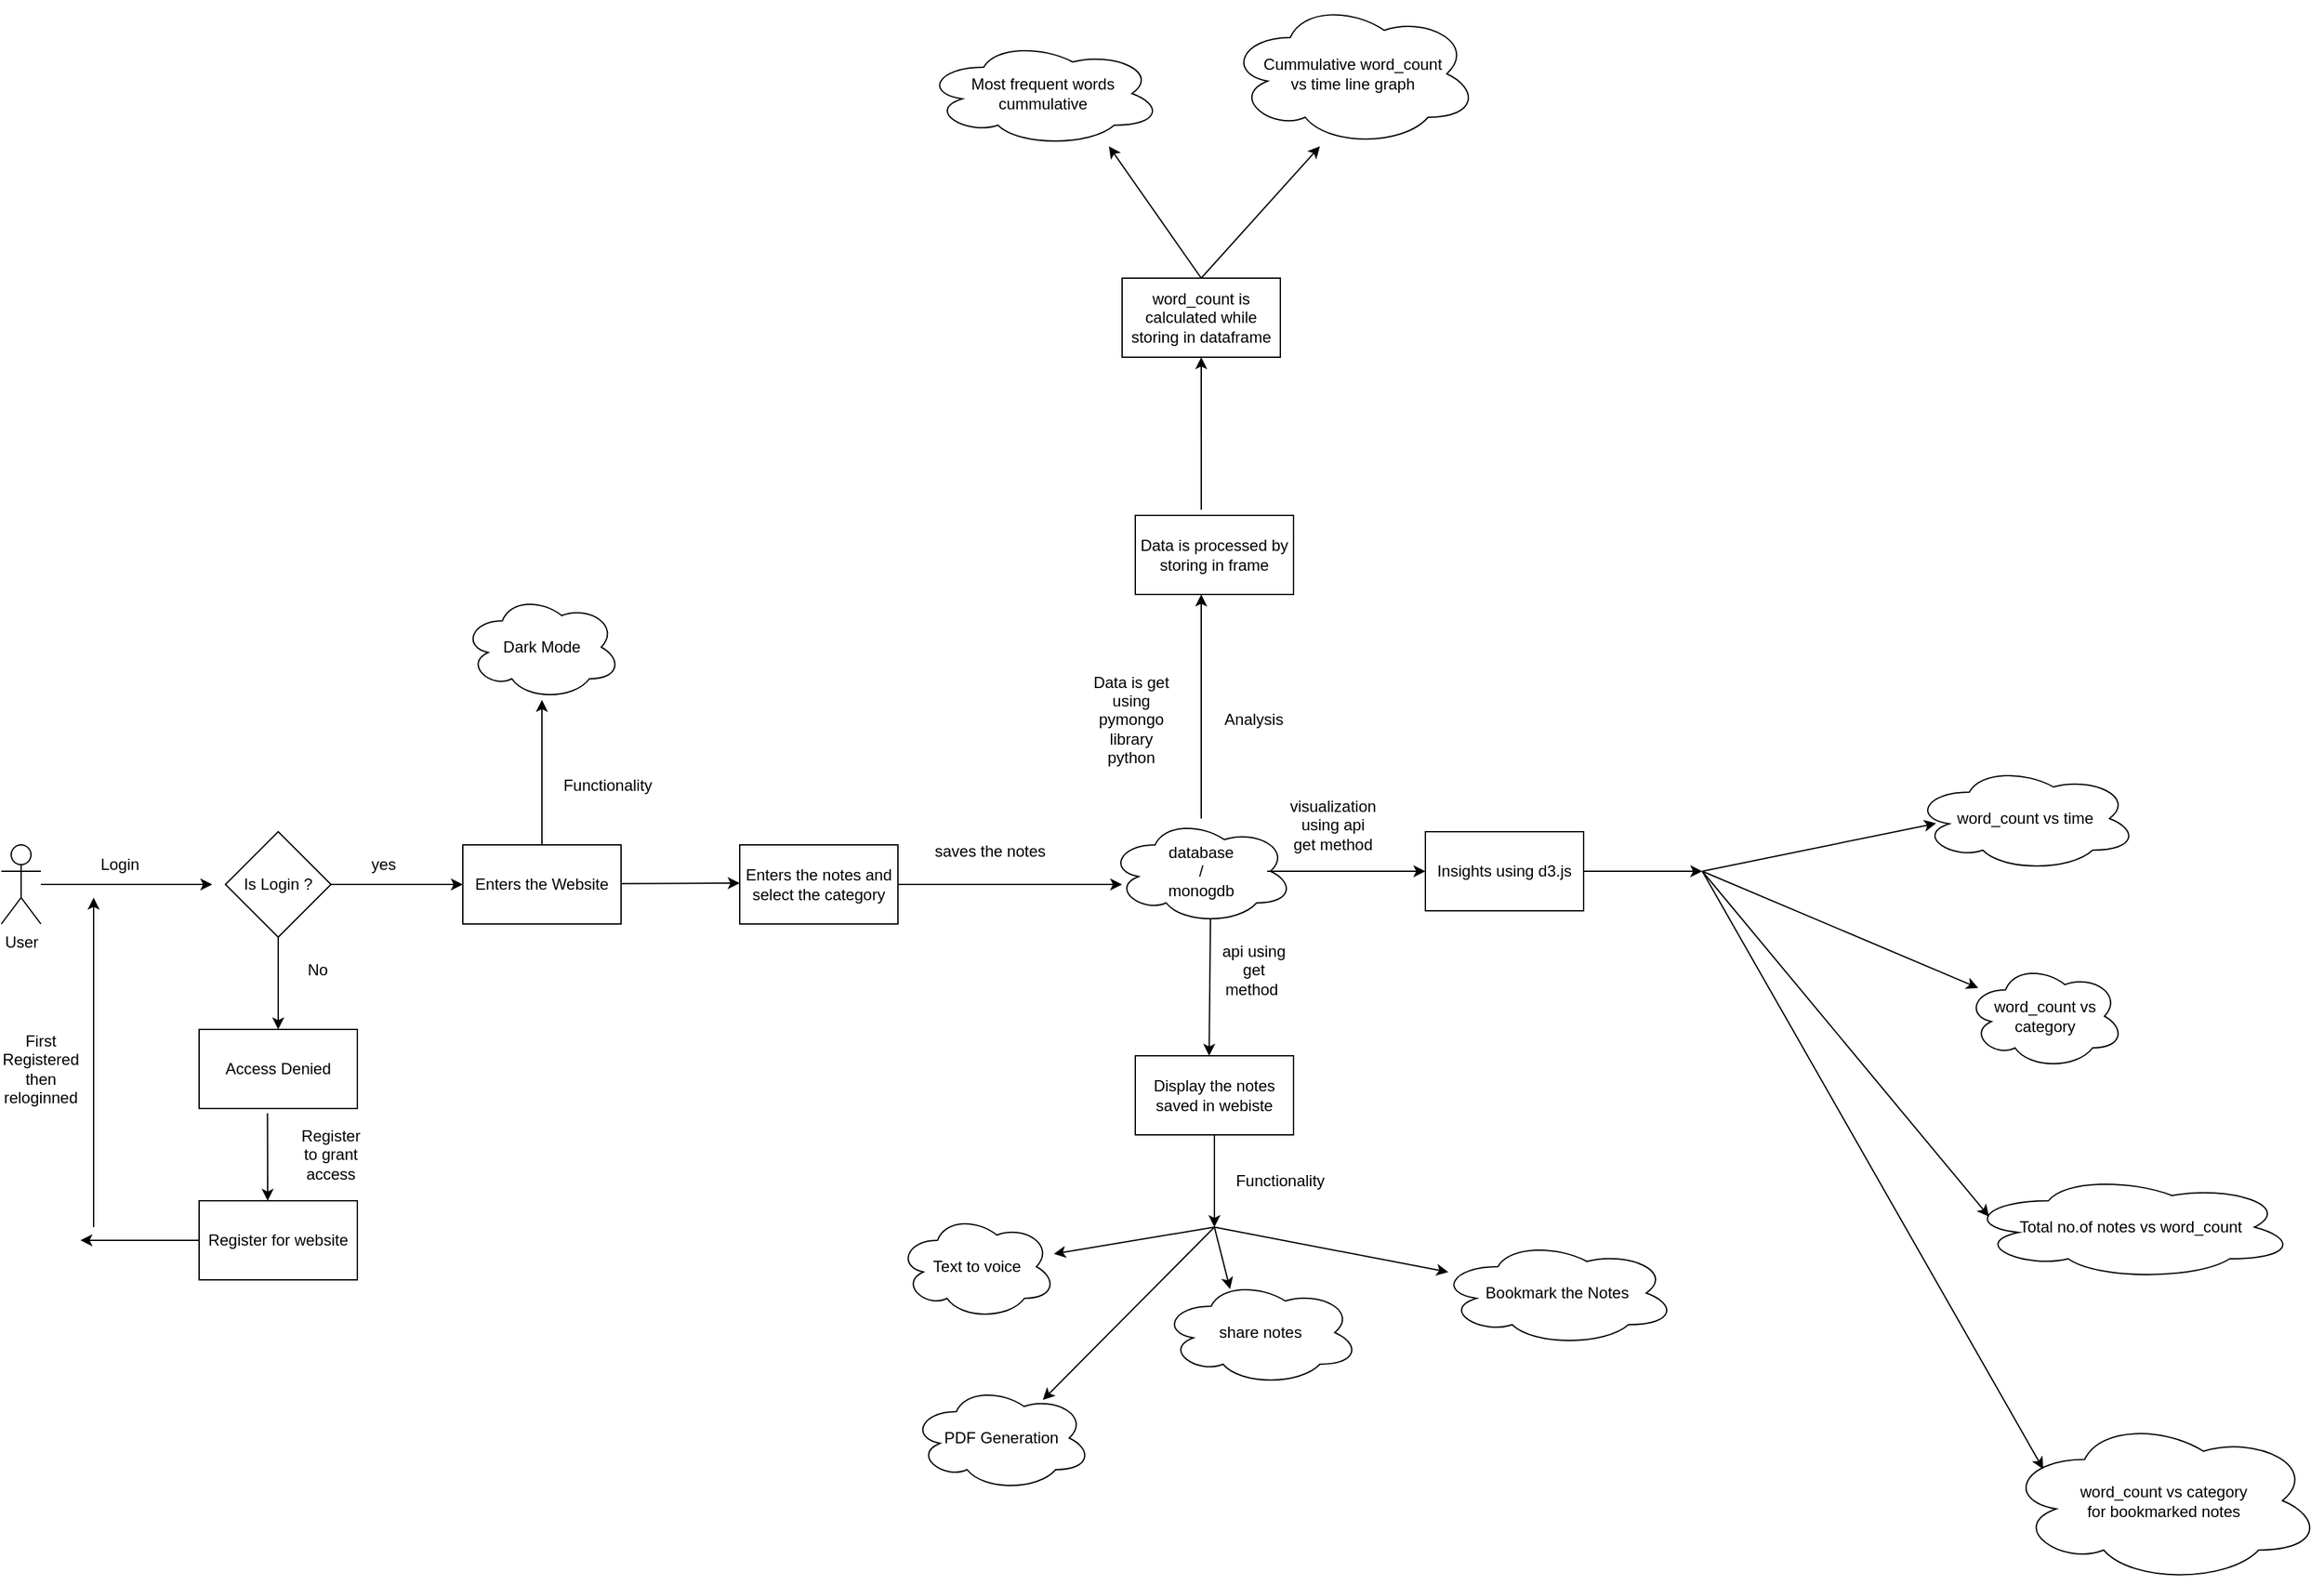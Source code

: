 <mxfile version="21.3.2" type="google">
  <diagram name="Page-1" id="Dq1k-WiQuy0SBT6IybBW">
    <mxGraphModel grid="1" page="1" gridSize="10" guides="1" tooltips="1" connect="1" arrows="1" fold="1" pageScale="1" pageWidth="827" pageHeight="1169" math="0" shadow="0">
      <root>
        <mxCell id="0" />
        <mxCell id="1" parent="0" />
        <mxCell id="IZmhrJRixiV3zB8QrjNS-1" value="User&lt;br&gt;" style="shape=umlActor;verticalLabelPosition=bottom;verticalAlign=top;html=1;outlineConnect=0;" vertex="1" parent="1">
          <mxGeometry x="120" y="110" width="30" height="60" as="geometry" />
        </mxCell>
        <mxCell id="IZmhrJRixiV3zB8QrjNS-4" value="" style="endArrow=classic;html=1;rounded=0;" edge="1" parent="1" source="IZmhrJRixiV3zB8QrjNS-1">
          <mxGeometry width="50" height="50" relative="1" as="geometry">
            <mxPoint x="380" y="200" as="sourcePoint" />
            <mxPoint x="280" y="140" as="targetPoint" />
          </mxGeometry>
        </mxCell>
        <mxCell id="IZmhrJRixiV3zB8QrjNS-5" value="Login" style="text;html=1;strokeColor=none;fillColor=none;align=center;verticalAlign=middle;whiteSpace=wrap;rounded=0;" vertex="1" parent="1">
          <mxGeometry x="180" y="110" width="60" height="30" as="geometry" />
        </mxCell>
        <mxCell id="IZmhrJRixiV3zB8QrjNS-6" value="Is Login ?" style="rhombus;whiteSpace=wrap;html=1;" vertex="1" parent="1">
          <mxGeometry x="290" y="100" width="80" height="80" as="geometry" />
        </mxCell>
        <mxCell id="IZmhrJRixiV3zB8QrjNS-7" value="" style="endArrow=classic;html=1;rounded=0;exitX=0.5;exitY=1;exitDx=0;exitDy=0;" edge="1" parent="1" source="IZmhrJRixiV3zB8QrjNS-6">
          <mxGeometry width="50" height="50" relative="1" as="geometry">
            <mxPoint x="450" y="90" as="sourcePoint" />
            <mxPoint x="330" y="250" as="targetPoint" />
          </mxGeometry>
        </mxCell>
        <mxCell id="IZmhrJRixiV3zB8QrjNS-8" value="" style="endArrow=classic;html=1;rounded=0;exitX=1;exitY=0.5;exitDx=0;exitDy=0;" edge="1" parent="1" source="IZmhrJRixiV3zB8QrjNS-6">
          <mxGeometry width="50" height="50" relative="1" as="geometry">
            <mxPoint x="380" y="200" as="sourcePoint" />
            <mxPoint x="470" y="140" as="targetPoint" />
          </mxGeometry>
        </mxCell>
        <mxCell id="IZmhrJRixiV3zB8QrjNS-10" value="Enters the Website" style="rounded=0;whiteSpace=wrap;html=1;" vertex="1" parent="1">
          <mxGeometry x="470" y="110" width="120" height="60" as="geometry" />
        </mxCell>
        <mxCell id="IZmhrJRixiV3zB8QrjNS-11" value="yes" style="text;html=1;strokeColor=none;fillColor=none;align=center;verticalAlign=middle;whiteSpace=wrap;rounded=0;" vertex="1" parent="1">
          <mxGeometry x="380" y="110" width="60" height="30" as="geometry" />
        </mxCell>
        <mxCell id="IZmhrJRixiV3zB8QrjNS-13" value="No" style="text;html=1;strokeColor=none;fillColor=none;align=center;verticalAlign=middle;whiteSpace=wrap;rounded=0;" vertex="1" parent="1">
          <mxGeometry x="330" y="190" width="60" height="30" as="geometry" />
        </mxCell>
        <mxCell id="IZmhrJRixiV3zB8QrjNS-15" value="Access Denied" style="rounded=0;whiteSpace=wrap;html=1;" vertex="1" parent="1">
          <mxGeometry x="270" y="250" width="120" height="60" as="geometry" />
        </mxCell>
        <mxCell id="IZmhrJRixiV3zB8QrjNS-17" value="" style="endArrow=classic;html=1;rounded=0;exitX=0.432;exitY=1.06;exitDx=0;exitDy=0;exitPerimeter=0;" edge="1" parent="1" source="IZmhrJRixiV3zB8QrjNS-15">
          <mxGeometry width="50" height="50" relative="1" as="geometry">
            <mxPoint x="320" y="350" as="sourcePoint" />
            <mxPoint x="322" y="380" as="targetPoint" />
          </mxGeometry>
        </mxCell>
        <mxCell id="IZmhrJRixiV3zB8QrjNS-19" value="Register for website" style="rounded=0;whiteSpace=wrap;html=1;" vertex="1" parent="1">
          <mxGeometry x="270" y="380" width="120" height="60" as="geometry" />
        </mxCell>
        <mxCell id="IZmhrJRixiV3zB8QrjNS-20" value="" style="endArrow=classic;html=1;rounded=0;" edge="1" parent="1">
          <mxGeometry width="50" height="50" relative="1" as="geometry">
            <mxPoint x="270" y="410" as="sourcePoint" />
            <mxPoint x="180" y="410" as="targetPoint" />
          </mxGeometry>
        </mxCell>
        <mxCell id="IZmhrJRixiV3zB8QrjNS-21" value="" style="endArrow=classic;html=1;rounded=0;" edge="1" parent="1">
          <mxGeometry width="50" height="50" relative="1" as="geometry">
            <mxPoint x="190" y="400" as="sourcePoint" />
            <mxPoint x="190" y="150" as="targetPoint" />
          </mxGeometry>
        </mxCell>
        <mxCell id="IZmhrJRixiV3zB8QrjNS-22" value="First Registered then reloginned" style="text;html=1;strokeColor=none;fillColor=none;align=center;verticalAlign=middle;whiteSpace=wrap;rounded=0;" vertex="1" parent="1">
          <mxGeometry x="120" y="265" width="60" height="30" as="geometry" />
        </mxCell>
        <mxCell id="IZmhrJRixiV3zB8QrjNS-23" value="Register to grant access" style="text;html=1;strokeColor=none;fillColor=none;align=center;verticalAlign=middle;whiteSpace=wrap;rounded=0;" vertex="1" parent="1">
          <mxGeometry x="340" y="330" width="60" height="30" as="geometry" />
        </mxCell>
        <mxCell id="IZmhrJRixiV3zB8QrjNS-24" value="" style="endArrow=classic;html=1;rounded=0;" edge="1" parent="1">
          <mxGeometry width="50" height="50" relative="1" as="geometry">
            <mxPoint x="590" y="139.33" as="sourcePoint" />
            <mxPoint x="680" y="139" as="targetPoint" />
          </mxGeometry>
        </mxCell>
        <mxCell id="IZmhrJRixiV3zB8QrjNS-25" value="Enters the notes and select the category" style="rounded=0;whiteSpace=wrap;html=1;" vertex="1" parent="1">
          <mxGeometry x="680" y="110" width="120" height="60" as="geometry" />
        </mxCell>
        <mxCell id="IZmhrJRixiV3zB8QrjNS-26" value="" style="endArrow=classic;html=1;rounded=0;exitX=1;exitY=0.5;exitDx=0;exitDy=0;" edge="1" parent="1" source="IZmhrJRixiV3zB8QrjNS-25">
          <mxGeometry width="50" height="50" relative="1" as="geometry">
            <mxPoint x="810" y="140" as="sourcePoint" />
            <mxPoint x="970" y="140" as="targetPoint" />
          </mxGeometry>
        </mxCell>
        <mxCell id="IZmhrJRixiV3zB8QrjNS-27" value="saves the notes" style="text;html=1;strokeColor=none;fillColor=none;align=center;verticalAlign=middle;whiteSpace=wrap;rounded=0;" vertex="1" parent="1">
          <mxGeometry x="820" y="90" width="100" height="50" as="geometry" />
        </mxCell>
        <mxCell id="IZmhrJRixiV3zB8QrjNS-28" value="database&lt;br&gt;/&lt;br&gt;monogdb" style="ellipse;shape=cloud;whiteSpace=wrap;html=1;" vertex="1" parent="1">
          <mxGeometry x="960" y="90" width="140" height="80" as="geometry" />
        </mxCell>
        <mxCell id="IZmhrJRixiV3zB8QrjNS-29" value="" style="endArrow=classic;html=1;rounded=0;exitX=0.55;exitY=0.95;exitDx=0;exitDy=0;exitPerimeter=0;" edge="1" parent="1" source="IZmhrJRixiV3zB8QrjNS-28">
          <mxGeometry width="50" height="50" relative="1" as="geometry">
            <mxPoint x="660" y="240" as="sourcePoint" />
            <mxPoint x="1036" y="270" as="targetPoint" />
          </mxGeometry>
        </mxCell>
        <mxCell id="IZmhrJRixiV3zB8QrjNS-30" value="api using get method&amp;nbsp;" style="text;html=1;strokeColor=none;fillColor=none;align=center;verticalAlign=middle;whiteSpace=wrap;rounded=0;" vertex="1" parent="1">
          <mxGeometry x="1040" y="190" width="60" height="30" as="geometry" />
        </mxCell>
        <mxCell id="IZmhrJRixiV3zB8QrjNS-31" value="Display the notes saved in webiste" style="rounded=0;whiteSpace=wrap;html=1;" vertex="1" parent="1">
          <mxGeometry x="980" y="270" width="120" height="60" as="geometry" />
        </mxCell>
        <mxCell id="IZmhrJRixiV3zB8QrjNS-32" value="" style="endArrow=classic;html=1;rounded=0;exitX=0.5;exitY=1;exitDx=0;exitDy=0;" edge="1" parent="1" source="IZmhrJRixiV3zB8QrjNS-31">
          <mxGeometry width="50" height="50" relative="1" as="geometry">
            <mxPoint x="1020" y="435" as="sourcePoint" />
            <mxPoint x="1040" y="400" as="targetPoint" />
          </mxGeometry>
        </mxCell>
        <mxCell id="IZmhrJRixiV3zB8QrjNS-34" value="Functionality" style="text;html=1;strokeColor=none;fillColor=none;align=center;verticalAlign=middle;whiteSpace=wrap;rounded=0;" vertex="1" parent="1">
          <mxGeometry x="1060" y="350" width="60" height="30" as="geometry" />
        </mxCell>
        <mxCell id="IZmhrJRixiV3zB8QrjNS-36" value="share notes" style="ellipse;shape=cloud;whiteSpace=wrap;html=1;" vertex="1" parent="1">
          <mxGeometry x="1000" y="440" width="150" height="80" as="geometry" />
        </mxCell>
        <mxCell id="IZmhrJRixiV3zB8QrjNS-38" value="Text to voice" style="ellipse;shape=cloud;whiteSpace=wrap;html=1;" vertex="1" parent="1">
          <mxGeometry x="800" y="390" width="120" height="80" as="geometry" />
        </mxCell>
        <mxCell id="IZmhrJRixiV3zB8QrjNS-35" value="PDF Generation" style="ellipse;shape=cloud;whiteSpace=wrap;html=1;" vertex="1" parent="1">
          <mxGeometry x="810" y="520" width="137" height="80" as="geometry" />
        </mxCell>
        <mxCell id="IZmhrJRixiV3zB8QrjNS-49" value="" style="endArrow=classic;html=1;rounded=0;" edge="1" parent="1" target="IZmhrJRixiV3zB8QrjNS-38">
          <mxGeometry width="50" height="50" relative="1" as="geometry">
            <mxPoint x="1040" y="400" as="sourcePoint" />
            <mxPoint x="910" y="500" as="targetPoint" />
          </mxGeometry>
        </mxCell>
        <mxCell id="IZmhrJRixiV3zB8QrjNS-50" value="" style="endArrow=classic;html=1;rounded=0;entryX=0.346;entryY=0.088;entryDx=0;entryDy=0;entryPerimeter=0;" edge="1" parent="1" target="IZmhrJRixiV3zB8QrjNS-36">
          <mxGeometry width="50" height="50" relative="1" as="geometry">
            <mxPoint x="1040" y="400" as="sourcePoint" />
            <mxPoint x="900" y="450" as="targetPoint" />
          </mxGeometry>
        </mxCell>
        <mxCell id="IZmhrJRixiV3zB8QrjNS-51" value="" style="endArrow=classic;html=1;rounded=0;entryX=0.729;entryY=0.139;entryDx=0;entryDy=0;entryPerimeter=0;" edge="1" parent="1" target="IZmhrJRixiV3zB8QrjNS-35">
          <mxGeometry width="50" height="50" relative="1" as="geometry">
            <mxPoint x="1040" y="400" as="sourcePoint" />
            <mxPoint x="900" y="450" as="targetPoint" />
          </mxGeometry>
        </mxCell>
        <mxCell id="IZmhrJRixiV3zB8QrjNS-52" value="" style="endArrow=classic;html=1;rounded=0;" edge="1" parent="1">
          <mxGeometry width="50" height="50" relative="1" as="geometry">
            <mxPoint x="530" y="110" as="sourcePoint" />
            <mxPoint x="530" as="targetPoint" />
          </mxGeometry>
        </mxCell>
        <mxCell id="IZmhrJRixiV3zB8QrjNS-53" value="Functionality" style="text;html=1;strokeColor=none;fillColor=none;align=center;verticalAlign=middle;whiteSpace=wrap;rounded=0;" vertex="1" parent="1">
          <mxGeometry x="550" y="50" width="60" height="30" as="geometry" />
        </mxCell>
        <mxCell id="IZmhrJRixiV3zB8QrjNS-55" value="Dark Mode" style="ellipse;shape=cloud;whiteSpace=wrap;html=1;" vertex="1" parent="1">
          <mxGeometry x="470" y="-80" width="120" height="80" as="geometry" />
        </mxCell>
        <mxCell id="IZmhrJRixiV3zB8QrjNS-56" value="" style="endArrow=classic;html=1;rounded=0;" edge="1" parent="1">
          <mxGeometry width="50" height="50" relative="1" as="geometry">
            <mxPoint x="1080" y="130" as="sourcePoint" />
            <mxPoint x="1200" y="130" as="targetPoint" />
          </mxGeometry>
        </mxCell>
        <mxCell id="IZmhrJRixiV3zB8QrjNS-57" value="Insights using d3.js" style="rounded=0;whiteSpace=wrap;html=1;" vertex="1" parent="1">
          <mxGeometry x="1200" y="100" width="120" height="60" as="geometry" />
        </mxCell>
        <mxCell id="IZmhrJRixiV3zB8QrjNS-58" value="visualization using api get method" style="text;html=1;strokeColor=none;fillColor=none;align=center;verticalAlign=middle;whiteSpace=wrap;rounded=0;" vertex="1" parent="1">
          <mxGeometry x="1100" y="80" width="60" height="30" as="geometry" />
        </mxCell>
        <mxCell id="IZmhrJRixiV3zB8QrjNS-59" value="" style="endArrow=classic;html=1;rounded=0;" edge="1" parent="1">
          <mxGeometry width="50" height="50" relative="1" as="geometry">
            <mxPoint x="1320" y="130" as="sourcePoint" />
            <mxPoint x="1410" y="130" as="targetPoint" />
          </mxGeometry>
        </mxCell>
        <mxCell id="IZmhrJRixiV3zB8QrjNS-60" value="word_count vs time" style="ellipse;shape=cloud;whiteSpace=wrap;html=1;" vertex="1" parent="1">
          <mxGeometry x="1570" y="50" width="170" height="80" as="geometry" />
        </mxCell>
        <mxCell id="IZmhrJRixiV3zB8QrjNS-61" value="" style="endArrow=classic;html=1;rounded=0;entryX=0.102;entryY=0.546;entryDx=0;entryDy=0;entryPerimeter=0;" edge="1" parent="1" target="IZmhrJRixiV3zB8QrjNS-60">
          <mxGeometry width="50" height="50" relative="1" as="geometry">
            <mxPoint x="1410" y="130" as="sourcePoint" />
            <mxPoint x="1460" y="80" as="targetPoint" />
          </mxGeometry>
        </mxCell>
        <mxCell id="IZmhrJRixiV3zB8QrjNS-62" value="" style="endArrow=classic;html=1;rounded=0;" edge="1" parent="1" target="IZmhrJRixiV3zB8QrjNS-63">
          <mxGeometry width="50" height="50" relative="1" as="geometry">
            <mxPoint x="1410" y="130" as="sourcePoint" />
            <mxPoint x="1570" y="200" as="targetPoint" />
          </mxGeometry>
        </mxCell>
        <mxCell id="IZmhrJRixiV3zB8QrjNS-63" value="word_count vs category" style="ellipse;shape=cloud;whiteSpace=wrap;html=1;" vertex="1" parent="1">
          <mxGeometry x="1610" y="200" width="120" height="80" as="geometry" />
        </mxCell>
        <mxCell id="IZmhrJRixiV3zB8QrjNS-64" value="" style="endArrow=classic;html=1;rounded=0;" edge="1" parent="1" target="IZmhrJRixiV3zB8QrjNS-65">
          <mxGeometry width="50" height="50" relative="1" as="geometry">
            <mxPoint x="1040" y="400" as="sourcePoint" />
            <mxPoint x="1230" y="430" as="targetPoint" />
          </mxGeometry>
        </mxCell>
        <mxCell id="IZmhrJRixiV3zB8QrjNS-65" value="Bookmark the Notes" style="ellipse;shape=cloud;whiteSpace=wrap;html=1;" vertex="1" parent="1">
          <mxGeometry x="1210" y="410" width="180" height="80" as="geometry" />
        </mxCell>
        <mxCell id="E4rQla1VcoKxM9Oz2Iun-1" value="Total no.of notes vs word_count" style="ellipse;shape=cloud;whiteSpace=wrap;html=1;" vertex="1" parent="1">
          <mxGeometry x="1610" y="360" width="250" height="80" as="geometry" />
        </mxCell>
        <mxCell id="E4rQla1VcoKxM9Oz2Iun-2" value="" style="endArrow=classic;html=1;rounded=0;entryX=0.07;entryY=0.4;entryDx=0;entryDy=0;entryPerimeter=0;" edge="1" parent="1" target="E4rQla1VcoKxM9Oz2Iun-1">
          <mxGeometry width="50" height="50" relative="1" as="geometry">
            <mxPoint x="1410" y="130" as="sourcePoint" />
            <mxPoint x="1570" y="300" as="targetPoint" />
          </mxGeometry>
        </mxCell>
        <mxCell id="E4rQla1VcoKxM9Oz2Iun-3" value="word_count vs category&lt;br&gt;for bookmarked notes" style="ellipse;shape=cloud;whiteSpace=wrap;html=1;" vertex="1" parent="1">
          <mxGeometry x="1640" y="545" width="240" height="125" as="geometry" />
        </mxCell>
        <mxCell id="E4rQla1VcoKxM9Oz2Iun-4" value="" style="endArrow=classic;html=1;rounded=0;entryX=0.119;entryY=0.308;entryDx=0;entryDy=0;entryPerimeter=0;" edge="1" parent="1" target="E4rQla1VcoKxM9Oz2Iun-3">
          <mxGeometry width="50" height="50" relative="1" as="geometry">
            <mxPoint x="1410" y="130" as="sourcePoint" />
            <mxPoint x="1590" y="370" as="targetPoint" />
          </mxGeometry>
        </mxCell>
        <mxCell id="E4rQla1VcoKxM9Oz2Iun-5" value="" style="endArrow=classic;html=1;rounded=0;" edge="1" parent="1" source="IZmhrJRixiV3zB8QrjNS-28">
          <mxGeometry width="50" height="50" relative="1" as="geometry">
            <mxPoint x="1050" y="-30" as="sourcePoint" />
            <mxPoint x="1030" y="-80" as="targetPoint" />
          </mxGeometry>
        </mxCell>
        <mxCell id="E4rQla1VcoKxM9Oz2Iun-6" value="Analysis" style="text;html=1;strokeColor=none;fillColor=none;align=center;verticalAlign=middle;whiteSpace=wrap;rounded=0;" vertex="1" parent="1">
          <mxGeometry x="1040" width="60" height="30" as="geometry" />
        </mxCell>
        <mxCell id="E4rQla1VcoKxM9Oz2Iun-7" value="Data is processed by storing in frame" style="rounded=0;whiteSpace=wrap;html=1;" vertex="1" parent="1">
          <mxGeometry x="980" y="-140" width="120" height="60" as="geometry" />
        </mxCell>
        <mxCell id="E4rQla1VcoKxM9Oz2Iun-8" value="Data is get using pymongo library python" style="text;html=1;strokeColor=none;fillColor=none;align=center;verticalAlign=middle;whiteSpace=wrap;rounded=0;" vertex="1" parent="1">
          <mxGeometry x="947" width="60" height="30" as="geometry" />
        </mxCell>
        <mxCell id="E4rQla1VcoKxM9Oz2Iun-9" value="" style="endArrow=classic;html=1;rounded=0;entryX=0.5;entryY=1;entryDx=0;entryDy=0;exitX=0.417;exitY=-0.071;exitDx=0;exitDy=0;exitPerimeter=0;" edge="1" parent="1" source="E4rQla1VcoKxM9Oz2Iun-7" target="E4rQla1VcoKxM9Oz2Iun-10">
          <mxGeometry width="50" height="50" relative="1" as="geometry">
            <mxPoint x="1030" y="-150" as="sourcePoint" />
            <mxPoint x="1040" y="-210" as="targetPoint" />
          </mxGeometry>
        </mxCell>
        <mxCell id="E4rQla1VcoKxM9Oz2Iun-10" value="word_count is calculated while storing in dataframe" style="rounded=0;whiteSpace=wrap;html=1;" vertex="1" parent="1">
          <mxGeometry x="970" y="-320" width="120" height="60" as="geometry" />
        </mxCell>
        <mxCell id="1Sjr6z-Nd4m1n_DnqImp-1" value="" style="endArrow=classic;html=1;rounded=0;exitX=0.5;exitY=0;exitDx=0;exitDy=0;" edge="1" parent="1" source="E4rQla1VcoKxM9Oz2Iun-10">
          <mxGeometry width="50" height="50" relative="1" as="geometry">
            <mxPoint x="1010" y="-370" as="sourcePoint" />
            <mxPoint x="1120" y="-420" as="targetPoint" />
          </mxGeometry>
        </mxCell>
        <mxCell id="1Sjr6z-Nd4m1n_DnqImp-2" value="" style="endArrow=classic;html=1;rounded=0;exitX=0.5;exitY=0;exitDx=0;exitDy=0;" edge="1" parent="1" source="E4rQla1VcoKxM9Oz2Iun-10">
          <mxGeometry width="50" height="50" relative="1" as="geometry">
            <mxPoint x="1010" y="-370" as="sourcePoint" />
            <mxPoint x="960" y="-420" as="targetPoint" />
          </mxGeometry>
        </mxCell>
        <mxCell id="1Sjr6z-Nd4m1n_DnqImp-3" value="Cummulative word_count &lt;br&gt;vs time line graph" style="ellipse;shape=cloud;whiteSpace=wrap;html=1;" vertex="1" parent="1">
          <mxGeometry x="1050" y="-530" width="190" height="110" as="geometry" />
        </mxCell>
        <mxCell id="1Sjr6z-Nd4m1n_DnqImp-4" value="Most frequent words&lt;br&gt;cummulative" style="ellipse;shape=cloud;whiteSpace=wrap;html=1;" vertex="1" parent="1">
          <mxGeometry x="820" y="-500" width="180" height="80" as="geometry" />
        </mxCell>
      </root>
    </mxGraphModel>
  </diagram>
</mxfile>

